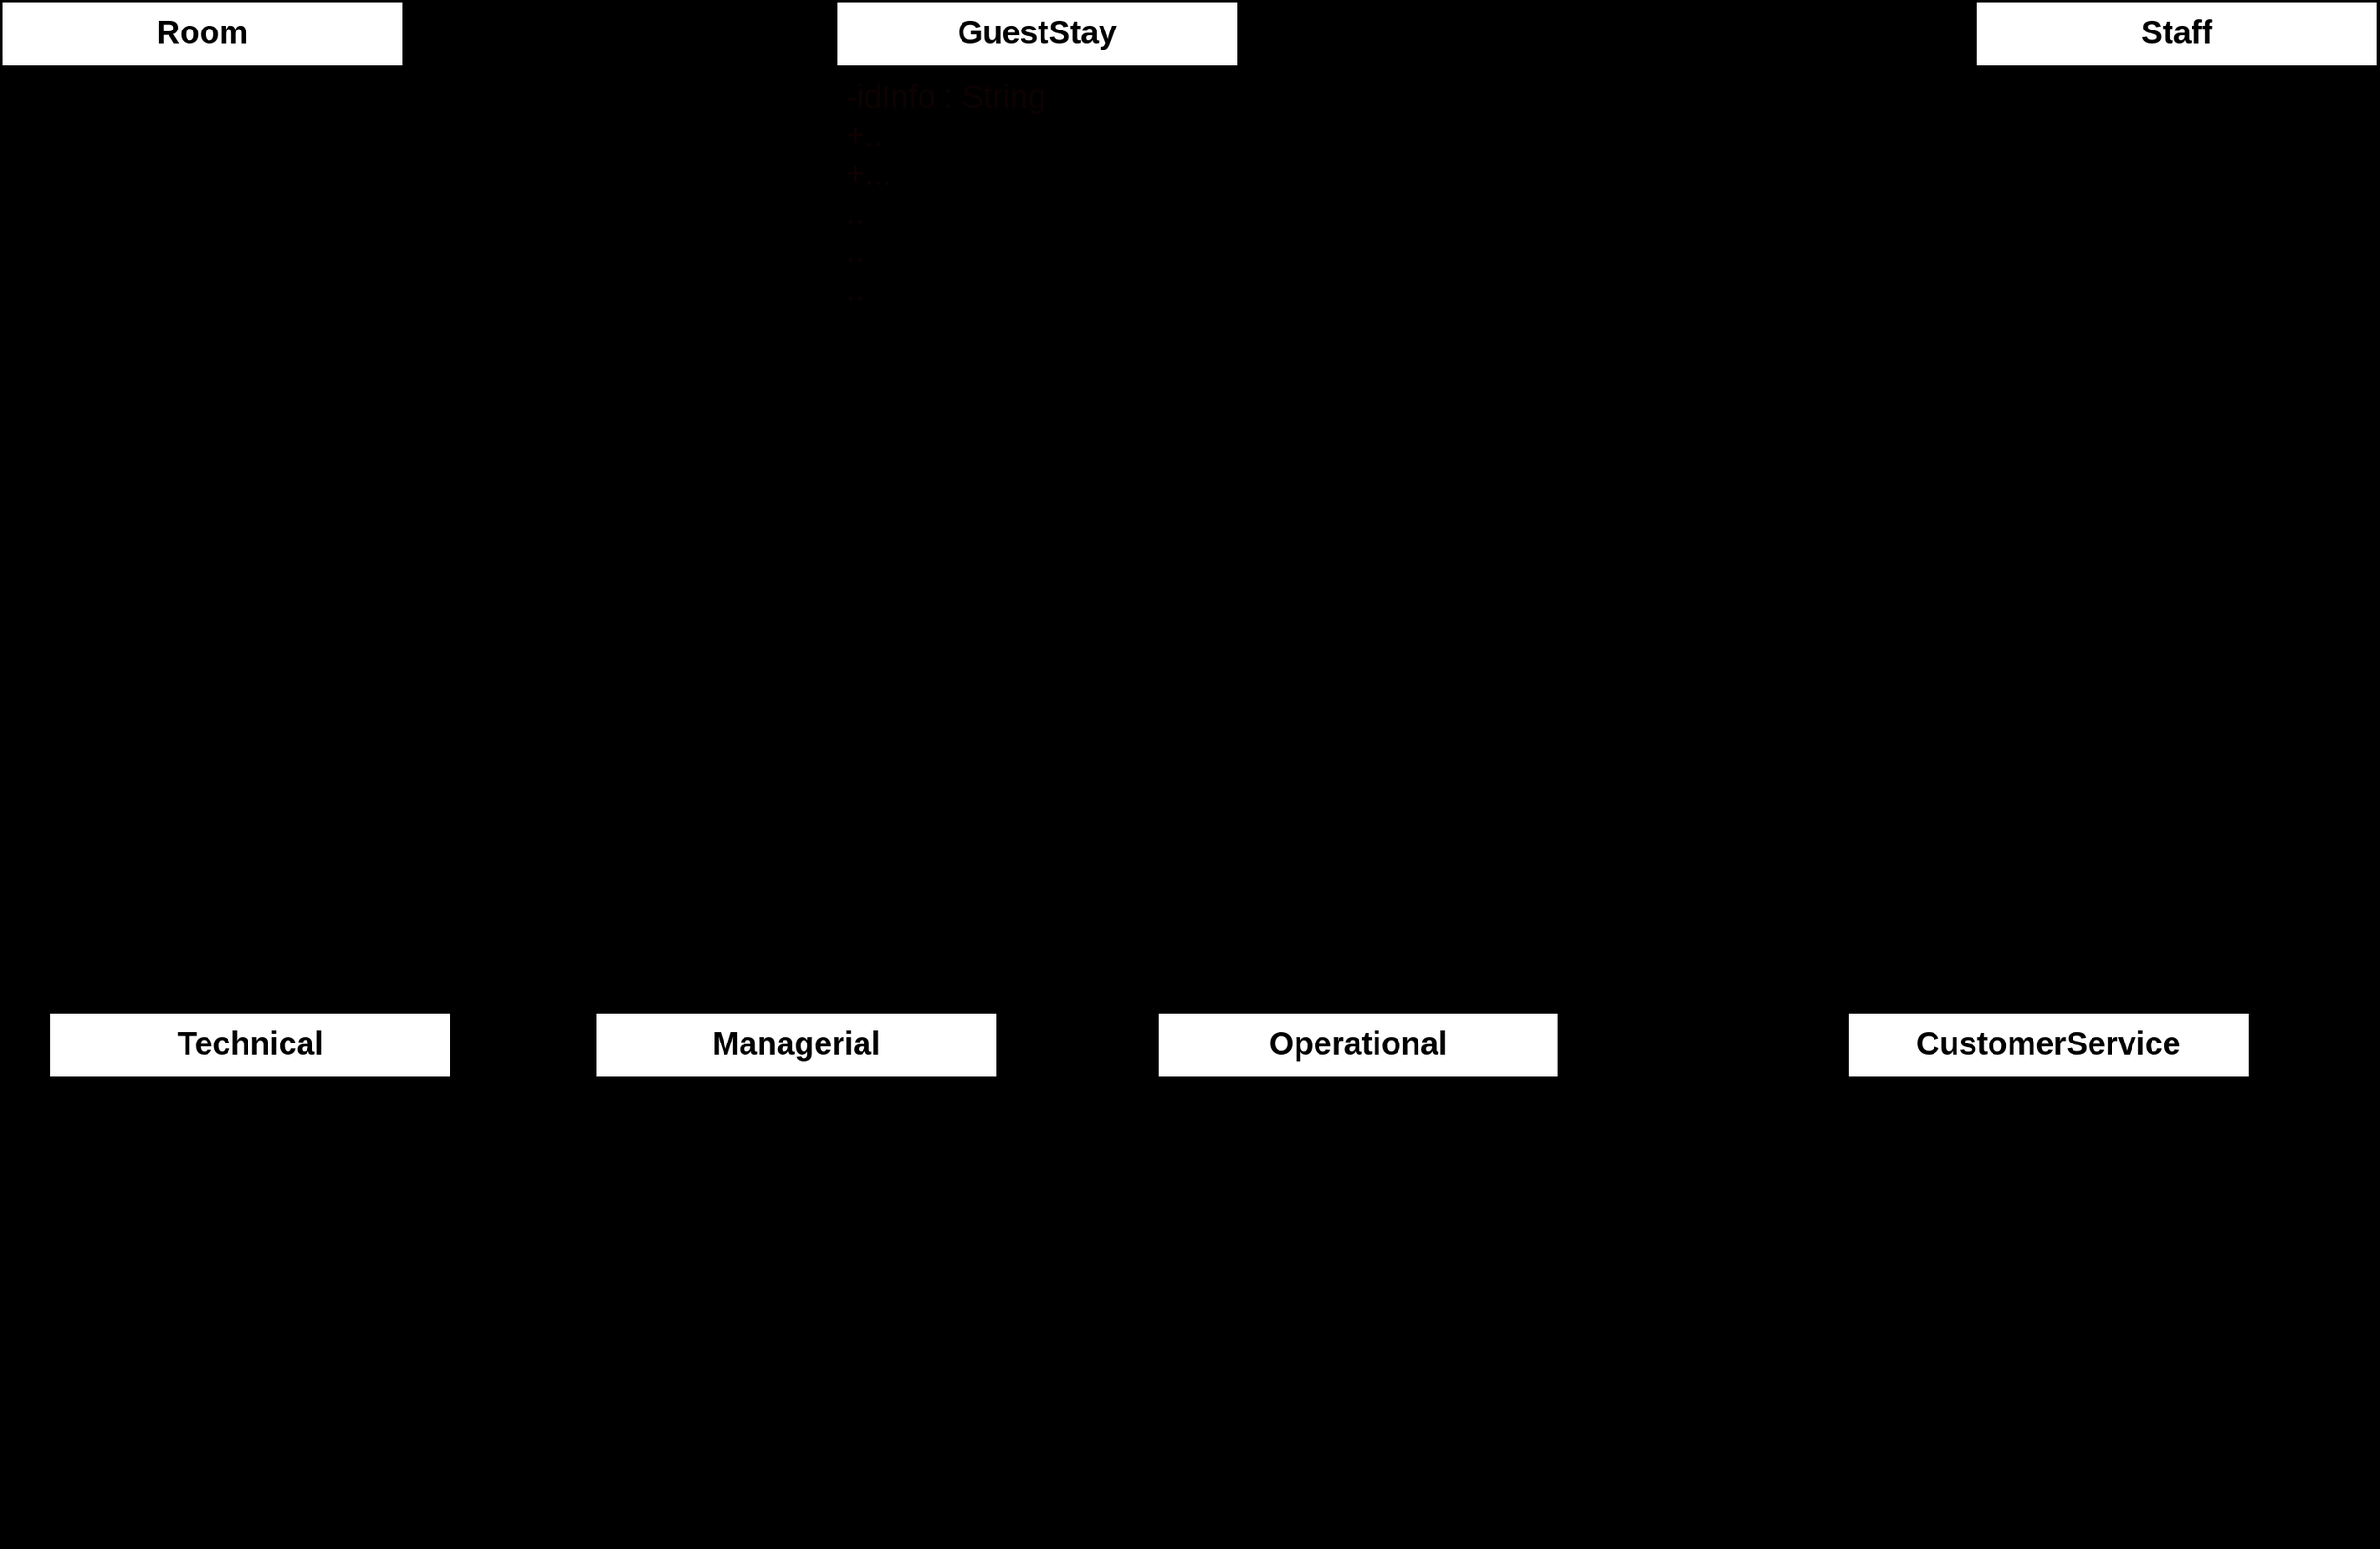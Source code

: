 <mxfile>
    <diagram id="ZgFrt4CeAhkqTbdiokc3" name="Page-1">
        <mxGraphModel dx="1803" dy="1068" grid="1" gridSize="1" guides="1" tooltips="1" connect="1" arrows="1" fold="1" page="1" pageScale="1" pageWidth="850" pageHeight="1100" background="#000000" math="0" shadow="0">
            <root>
                <mxCell id="0"/>
                <mxCell id="1" parent="0"/>
                <mxCell id="27" value="Room" style="swimlane;fontStyle=1;align=center;verticalAlign=top;childLayout=stackLayout;horizontal=1;startSize=40;horizontalStack=0;resizeParent=1;resizeParentMax=0;resizeLast=0;collapsible=1;marginBottom=0;fontSize=20;" vertex="1" parent="1">
                    <mxGeometry x="60" y="10" width="250" height="370" as="geometry"/>
                </mxCell>
                <mxCell id="28" value="-Id : String&#10;+..&#10;+...&#10;..&#10;..&#10;.." style="text;strokeColor=none;fillColor=none;align=left;verticalAlign=top;spacingLeft=4;spacingRight=4;overflow=hidden;rotatable=0;points=[[0,0.5],[1,0.5]];portConstraint=eastwest;fontSize=20;" vertex="1" parent="27">
                    <mxGeometry y="40" width="250" height="150" as="geometry"/>
                </mxCell>
                <mxCell id="29" value="" style="line;strokeWidth=1;fillColor=none;align=left;verticalAlign=middle;spacingTop=-1;spacingLeft=3;spacingRight=3;rotatable=0;labelPosition=right;points=[];portConstraint=eastwest;strokeColor=inherit;fontSize=20;" vertex="1" parent="27">
                    <mxGeometry y="190" width="250" height="40" as="geometry"/>
                </mxCell>
                <mxCell id="30" value="+Room(......)&#10;+Getters(.....)&#10;+Setters(......)&#10;+getRoomCapacity()&#10;+reduceAvailableRooms()" style="text;strokeColor=none;fillColor=none;align=left;verticalAlign=top;spacingLeft=4;spacingRight=4;overflow=hidden;rotatable=0;points=[[0,0.5],[1,0.5]];portConstraint=eastwest;fontSize=20;" vertex="1" parent="27">
                    <mxGeometry y="230" width="250" height="140" as="geometry"/>
                </mxCell>
                <mxCell id="32" value="GuestStay" style="swimlane;fontStyle=1;align=center;verticalAlign=top;childLayout=stackLayout;horizontal=1;startSize=40;horizontalStack=0;resizeParent=1;resizeParentMax=0;resizeLast=0;collapsible=1;marginBottom=0;fontSize=20;" vertex="1" parent="1">
                    <mxGeometry x="580" y="10" width="250" height="370" as="geometry"/>
                </mxCell>
                <mxCell id="33" value="-idInfo : String&#10;+..&#10;+...&#10;..&#10;..&#10;.." style="text;strokeColor=none;fillColor=none;align=left;verticalAlign=top;spacingLeft=4;spacingRight=4;overflow=hidden;rotatable=0;points=[[0,0.5],[1,0.5]];portConstraint=eastwest;fontSize=20;fontColor=#0d0202;" vertex="1" parent="32">
                    <mxGeometry y="40" width="250" height="150" as="geometry"/>
                </mxCell>
                <mxCell id="34" value="" style="line;strokeWidth=1;fillColor=none;align=left;verticalAlign=middle;spacingTop=-1;spacingLeft=3;spacingRight=3;rotatable=0;labelPosition=right;points=[];portConstraint=eastwest;strokeColor=inherit;fontSize=20;" vertex="1" parent="32">
                    <mxGeometry y="190" width="250" height="40" as="geometry"/>
                </mxCell>
                <mxCell id="35" value="+GuestStay(......)&#10;+Getters(.....)&#10;+Setters(......)&#10;+recalculateFields()&#10;+reduceAvailableRooms()" style="text;strokeColor=none;fillColor=none;align=left;verticalAlign=top;spacingLeft=4;spacingRight=4;overflow=hidden;rotatable=0;points=[[0,0.5],[1,0.5]];portConstraint=eastwest;fontSize=20;" vertex="1" parent="32">
                    <mxGeometry y="230" width="250" height="140" as="geometry"/>
                </mxCell>
                <mxCell id="38" value="" style="line;strokeWidth=4;fillColor=none;align=left;verticalAlign=middle;spacingTop=-1;spacingLeft=3;spacingRight=3;rotatable=0;labelPosition=right;points=[];portConstraint=eastwest;strokeColor=inherit;fontSize=20;" vertex="1" parent="1">
                    <mxGeometry x="310" y="120" width="270" height="110" as="geometry"/>
                </mxCell>
                <mxCell id="39" value="&lt;b&gt;Book&lt;/b&gt;" style="text;html=1;align=center;verticalAlign=middle;resizable=0;points=[];autosize=1;strokeColor=none;fillColor=none;fontSize=20;strokeWidth=3;" vertex="1" parent="1">
                    <mxGeometry x="420" y="140" width="70" height="40" as="geometry"/>
                </mxCell>
                <mxCell id="40" value="&lt;b&gt;&lt;font style=&quot;font-size: 25px;&quot;&gt;0.*&lt;/font&gt;&lt;/b&gt;" style="text;html=1;align=center;verticalAlign=middle;resizable=0;points=[];autosize=1;strokeColor=none;fillColor=none;fontSize=20;" vertex="1" parent="1">
                    <mxGeometry x="535" y="130" width="50" height="40" as="geometry"/>
                </mxCell>
                <mxCell id="41" value="&lt;b&gt;&lt;font style=&quot;font-size: 25px;&quot;&gt;0.1&lt;/font&gt;&lt;/b&gt;" style="text;html=1;align=center;verticalAlign=middle;resizable=0;points=[];autosize=1;strokeColor=none;fillColor=none;fontSize=20;" vertex="1" parent="1">
                    <mxGeometry x="305" y="140" width="60" height="40" as="geometry"/>
                </mxCell>
                <mxCell id="42" value="Staff" style="swimlane;fontStyle=1;align=center;verticalAlign=top;childLayout=stackLayout;horizontal=1;startSize=40;horizontalStack=0;resizeParent=1;resizeParentMax=0;resizeLast=0;collapsible=1;marginBottom=0;fontSize=20;" vertex="1" parent="1">
                    <mxGeometry x="1290" y="10" width="250" height="360" as="geometry"/>
                </mxCell>
                <mxCell id="43" value="-idInfo : String&#10;+..&#10;+...&#10;..&#10;..&#10;.." style="text;strokeColor=none;fillColor=none;align=left;verticalAlign=top;spacingLeft=4;spacingRight=4;overflow=hidden;rotatable=0;points=[[0,0.5],[1,0.5]];portConstraint=eastwest;fontSize=20;" vertex="1" parent="42">
                    <mxGeometry y="40" width="250" height="150" as="geometry"/>
                </mxCell>
                <mxCell id="44" value="" style="line;strokeWidth=1;fillColor=none;align=left;verticalAlign=middle;spacingTop=-1;spacingLeft=3;spacingRight=3;rotatable=0;labelPosition=right;points=[];portConstraint=eastwest;strokeColor=inherit;fontSize=20;" vertex="1" parent="42">
                    <mxGeometry y="190" width="250" height="40" as="geometry"/>
                </mxCell>
                <mxCell id="45" value="+Staff(......)&#10;+Getters(.....)&#10;+Setters(......)" style="text;strokeColor=none;fillColor=none;align=left;verticalAlign=top;spacingLeft=4;spacingRight=4;overflow=hidden;rotatable=0;points=[[0,0.5],[1,0.5]];portConstraint=eastwest;fontSize=20;" vertex="1" parent="42">
                    <mxGeometry y="230" width="250" height="130" as="geometry"/>
                </mxCell>
                <mxCell id="82" style="edgeStyle=orthogonalEdgeStyle;html=1;exitX=0.25;exitY=0;exitDx=0;exitDy=0;strokeWidth=5;fontFamily=Comic Sans MS;fontSize=25;" edge="1" parent="1" source="46">
                    <mxGeometry relative="1" as="geometry">
                        <mxPoint x="1400" y="380" as="targetPoint"/>
                    </mxGeometry>
                </mxCell>
                <mxCell id="46" value="Technical" style="swimlane;fontStyle=1;align=center;verticalAlign=top;childLayout=stackLayout;horizontal=1;startSize=40;horizontalStack=0;resizeParent=1;resizeParentMax=0;resizeLast=0;collapsible=1;marginBottom=0;fontSize=20;" vertex="1" parent="1">
                    <mxGeometry x="90" y="640" width="250" height="330" as="geometry"/>
                </mxCell>
                <mxCell id="47" value="-idInfo : String&#10;+..&#10;+...&#10;..&#10;..&#10;.." style="text;strokeColor=none;fillColor=none;align=left;verticalAlign=top;spacingLeft=4;spacingRight=4;overflow=hidden;rotatable=0;points=[[0,0.5],[1,0.5]];portConstraint=eastwest;fontSize=20;" vertex="1" parent="46">
                    <mxGeometry y="40" width="250" height="150" as="geometry"/>
                </mxCell>
                <mxCell id="48" value="" style="line;strokeWidth=1;fillColor=none;align=left;verticalAlign=middle;spacingTop=-1;spacingLeft=3;spacingRight=3;rotatable=0;labelPosition=right;points=[];portConstraint=eastwest;strokeColor=inherit;fontSize=20;" vertex="1" parent="46">
                    <mxGeometry y="190" width="250" height="40" as="geometry"/>
                </mxCell>
                <mxCell id="49" value="+Technical(......)&#10;+Getters(.....)&#10;+Setters(......)" style="text;strokeColor=none;fillColor=none;align=left;verticalAlign=top;spacingLeft=4;spacingRight=4;overflow=hidden;rotatable=0;points=[[0,0.5],[1,0.5]];portConstraint=eastwest;fontSize=20;" vertex="1" parent="46">
                    <mxGeometry y="230" width="250" height="100" as="geometry"/>
                </mxCell>
                <mxCell id="83" style="edgeStyle=orthogonalEdgeStyle;html=1;exitX=0.25;exitY=0;exitDx=0;exitDy=0;strokeWidth=5;fontFamily=Comic Sans MS;fontSize=25;" edge="1" parent="1" source="55">
                    <mxGeometry relative="1" as="geometry">
                        <mxPoint x="1400" y="380" as="targetPoint"/>
                    </mxGeometry>
                </mxCell>
                <mxCell id="55" value="Managerial" style="swimlane;fontStyle=1;align=center;verticalAlign=top;childLayout=stackLayout;horizontal=1;startSize=40;horizontalStack=0;resizeParent=1;resizeParentMax=0;resizeLast=0;collapsible=1;marginBottom=0;fontSize=20;" vertex="1" parent="1">
                    <mxGeometry x="430" y="640" width="250" height="330" as="geometry"/>
                </mxCell>
                <mxCell id="56" value="-idInfo : String&#10;+..&#10;+...&#10;..&#10;..&#10;.." style="text;strokeColor=none;fillColor=none;align=left;verticalAlign=top;spacingLeft=4;spacingRight=4;overflow=hidden;rotatable=0;points=[[0,0.5],[1,0.5]];portConstraint=eastwest;fontSize=20;" vertex="1" parent="55">
                    <mxGeometry y="40" width="250" height="150" as="geometry"/>
                </mxCell>
                <mxCell id="57" value="" style="line;strokeWidth=1;fillColor=none;align=left;verticalAlign=middle;spacingTop=-1;spacingLeft=3;spacingRight=3;rotatable=0;labelPosition=right;points=[];portConstraint=eastwest;strokeColor=inherit;fontSize=20;" vertex="1" parent="55">
                    <mxGeometry y="190" width="250" height="40" as="geometry"/>
                </mxCell>
                <mxCell id="58" value="+Managerial(......)&#10;+Getters(.....)&#10;+Setters(......)" style="text;strokeColor=none;fillColor=none;align=left;verticalAlign=top;spacingLeft=4;spacingRight=4;overflow=hidden;rotatable=0;points=[[0,0.5],[1,0.5]];portConstraint=eastwest;fontSize=20;" vertex="1" parent="55">
                    <mxGeometry y="230" width="250" height="100" as="geometry"/>
                </mxCell>
                <mxCell id="84" style="edgeStyle=orthogonalEdgeStyle;html=1;exitX=0.25;exitY=0;exitDx=0;exitDy=0;strokeWidth=5;fontFamily=Comic Sans MS;fontSize=25;" edge="1" parent="1" source="59">
                    <mxGeometry relative="1" as="geometry">
                        <mxPoint x="1400" y="380" as="targetPoint"/>
                    </mxGeometry>
                </mxCell>
                <mxCell id="59" value="Operational" style="swimlane;fontStyle=1;align=center;verticalAlign=top;childLayout=stackLayout;horizontal=1;startSize=40;horizontalStack=0;resizeParent=1;resizeParentMax=0;resizeLast=0;collapsible=1;marginBottom=0;fontSize=20;" vertex="1" parent="1">
                    <mxGeometry x="780" y="640" width="250" height="330" as="geometry"/>
                </mxCell>
                <mxCell id="60" value="-idInfo : String&#10;+..&#10;+...&#10;..&#10;..&#10;.." style="text;strokeColor=none;fillColor=none;align=left;verticalAlign=top;spacingLeft=4;spacingRight=4;overflow=hidden;rotatable=0;points=[[0,0.5],[1,0.5]];portConstraint=eastwest;fontSize=20;" vertex="1" parent="59">
                    <mxGeometry y="40" width="250" height="150" as="geometry"/>
                </mxCell>
                <mxCell id="61" value="" style="line;strokeWidth=1;fillColor=none;align=left;verticalAlign=middle;spacingTop=-1;spacingLeft=3;spacingRight=3;rotatable=0;labelPosition=right;points=[];portConstraint=eastwest;strokeColor=inherit;fontSize=20;" vertex="1" parent="59">
                    <mxGeometry y="190" width="250" height="40" as="geometry"/>
                </mxCell>
                <mxCell id="62" value="+Operational(......)&#10;+Getters(.....)&#10;+Setters(......)" style="text;strokeColor=none;fillColor=none;align=left;verticalAlign=top;spacingLeft=4;spacingRight=4;overflow=hidden;rotatable=0;points=[[0,0.5],[1,0.5]];portConstraint=eastwest;fontSize=20;" vertex="1" parent="59">
                    <mxGeometry y="230" width="250" height="100" as="geometry"/>
                </mxCell>
                <mxCell id="85" style="edgeStyle=orthogonalEdgeStyle;html=1;exitX=0.25;exitY=0;exitDx=0;exitDy=0;strokeWidth=5;fontFamily=Comic Sans MS;fontSize=25;" edge="1" parent="1" source="63">
                    <mxGeometry relative="1" as="geometry">
                        <mxPoint x="1400" y="380" as="targetPoint"/>
                    </mxGeometry>
                </mxCell>
                <mxCell id="63" value="CustomerService" style="swimlane;fontStyle=1;align=center;verticalAlign=top;childLayout=stackLayout;horizontal=1;startSize=40;horizontalStack=0;resizeParent=1;resizeParentMax=0;resizeLast=0;collapsible=1;marginBottom=0;fontSize=20;" vertex="1" parent="1">
                    <mxGeometry x="1210" y="640" width="250" height="330" as="geometry"/>
                </mxCell>
                <mxCell id="64" value="-idInfo : String&#10;+..&#10;+...&#10;..&#10;..&#10;.." style="text;strokeColor=none;fillColor=none;align=left;verticalAlign=top;spacingLeft=4;spacingRight=4;overflow=hidden;rotatable=0;points=[[0,0.5],[1,0.5]];portConstraint=eastwest;fontSize=20;" vertex="1" parent="63">
                    <mxGeometry y="40" width="250" height="150" as="geometry"/>
                </mxCell>
                <mxCell id="65" value="" style="line;strokeWidth=1;fillColor=none;align=left;verticalAlign=middle;spacingTop=-1;spacingLeft=3;spacingRight=3;rotatable=0;labelPosition=right;points=[];portConstraint=eastwest;strokeColor=inherit;fontSize=20;" vertex="1" parent="63">
                    <mxGeometry y="190" width="250" height="40" as="geometry"/>
                </mxCell>
                <mxCell id="66" value="+CustomerService(......)&#10;+Getters(.....)&#10;+Setters(......)" style="text;strokeColor=none;fillColor=none;align=left;verticalAlign=top;spacingLeft=4;spacingRight=4;overflow=hidden;rotatable=0;points=[[0,0.5],[1,0.5]];portConstraint=eastwest;fontSize=20;" vertex="1" parent="63">
                    <mxGeometry y="230" width="250" height="100" as="geometry"/>
                </mxCell>
            </root>
        </mxGraphModel>
    </diagram>
</mxfile>